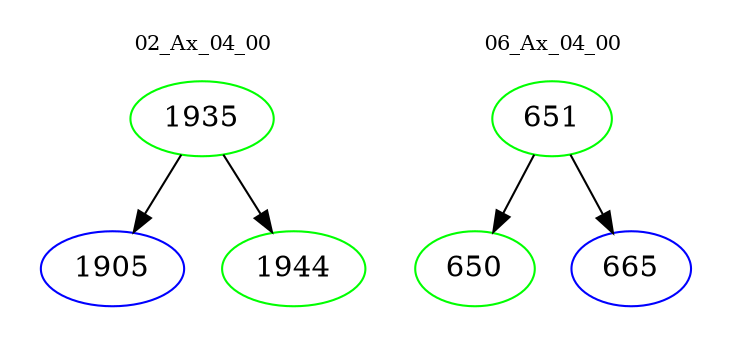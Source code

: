 digraph{
subgraph cluster_0 {
color = white
label = "02_Ax_04_00";
fontsize=10;
T0_1935 [label="1935", color="green"]
T0_1935 -> T0_1905 [color="black"]
T0_1905 [label="1905", color="blue"]
T0_1935 -> T0_1944 [color="black"]
T0_1944 [label="1944", color="green"]
}
subgraph cluster_1 {
color = white
label = "06_Ax_04_00";
fontsize=10;
T1_651 [label="651", color="green"]
T1_651 -> T1_650 [color="black"]
T1_650 [label="650", color="green"]
T1_651 -> T1_665 [color="black"]
T1_665 [label="665", color="blue"]
}
}
